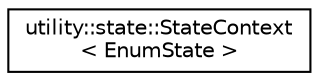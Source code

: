 digraph "Graphical Class Hierarchy"
{
 // LATEX_PDF_SIZE
  edge [fontname="Helvetica",fontsize="10",labelfontname="Helvetica",labelfontsize="10"];
  node [fontname="Helvetica",fontsize="10",shape=record];
  rankdir="LR";
  Node0 [label="utility::state::StateContext\l\< EnumState \>",height=0.2,width=0.4,color="black", fillcolor="white", style="filled",URL="$classutility_1_1state_1_1StateContext.html",tooltip=" "];
}
